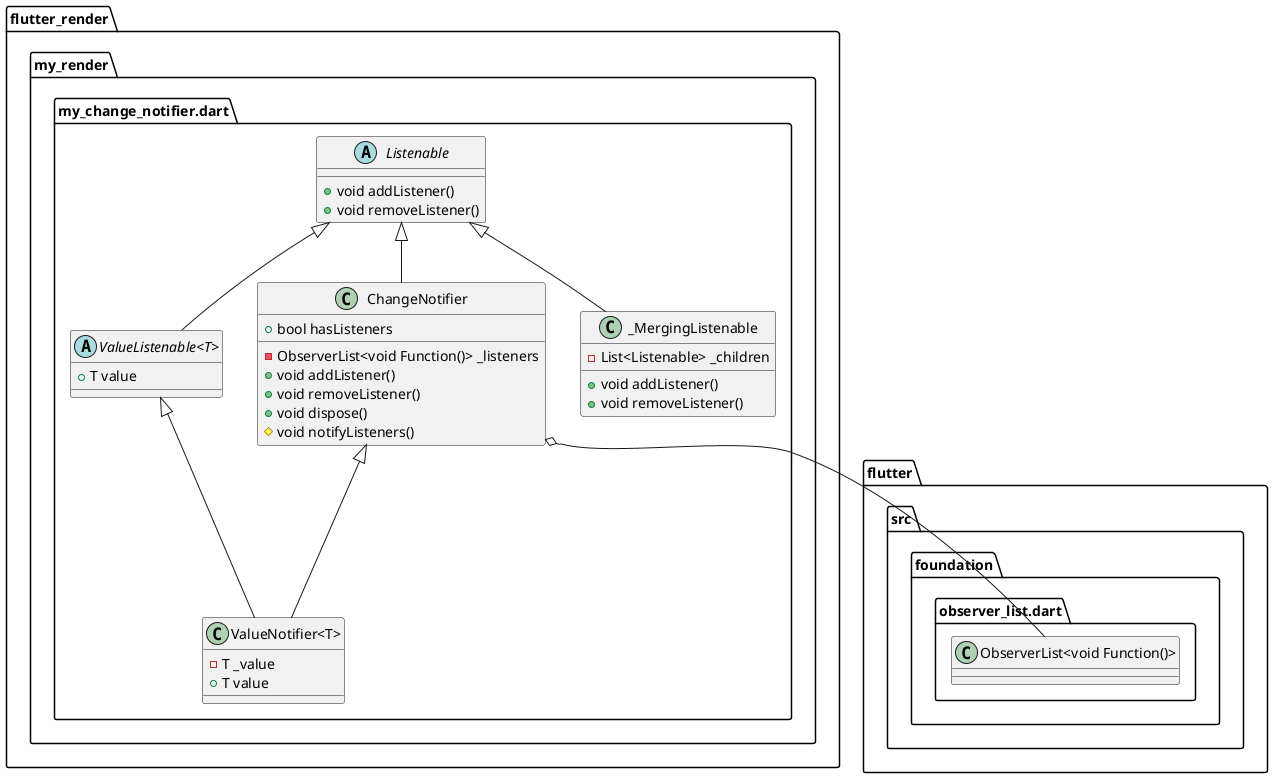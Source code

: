 @startuml
set namespaceSeparator ::

abstract class "flutter_render::my_render::my_change_notifier.dart::Listenable" {
  +void addListener()
  +void removeListener()
}

abstract class "flutter_render::my_render::my_change_notifier.dart::ValueListenable<T>" {
  +T value
}

"flutter_render::my_render::my_change_notifier.dart::Listenable" <|-- "flutter_render::my_render::my_change_notifier.dart::ValueListenable<T>"

class "flutter_render::my_render::my_change_notifier.dart::ChangeNotifier" {
  -ObserverList<void Function()> _listeners
  +bool hasListeners
  +void addListener()
  +void removeListener()
  +void dispose()
  #void notifyListeners()
}

"flutter_render::my_render::my_change_notifier.dart::ChangeNotifier" o-- "flutter::src::foundation::observer_list.dart::ObserverList<void Function()>"
"flutter_render::my_render::my_change_notifier.dart::Listenable" <|-- "flutter_render::my_render::my_change_notifier.dart::ChangeNotifier"

class "flutter_render::my_render::my_change_notifier.dart::_MergingListenable" {
  -List<Listenable> _children
  +void addListener()
  +void removeListener()
}

"flutter_render::my_render::my_change_notifier.dart::Listenable" <|-- "flutter_render::my_render::my_change_notifier.dart::_MergingListenable"

class "flutter_render::my_render::my_change_notifier.dart::ValueNotifier<T>" {
  -T _value
  +T value
}

"flutter_render::my_render::my_change_notifier.dart::ChangeNotifier" <|-- "flutter_render::my_render::my_change_notifier.dart::ValueNotifier<T>"
"flutter_render::my_render::my_change_notifier.dart::ValueListenable<T>" <|-- "flutter_render::my_render::my_change_notifier.dart::ValueNotifier<T>"


@enduml
